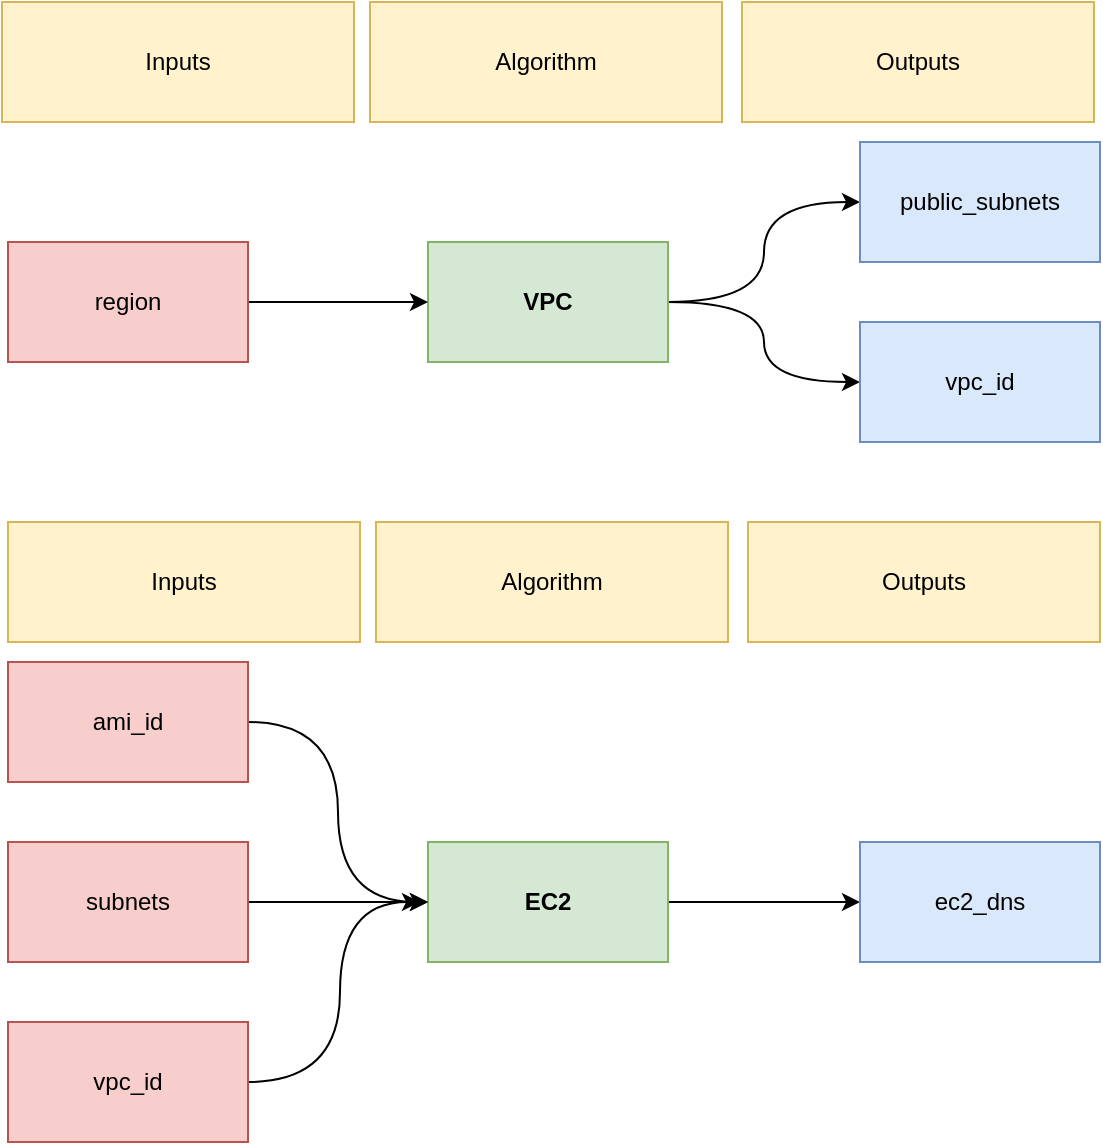 <mxfile version="15.4.0" type="device"><diagram id="TnjFJmiq2F7_s8THVrjF" name="Page-1"><mxGraphModel dx="1422" dy="845" grid="1" gridSize="10" guides="1" tooltips="1" connect="1" arrows="1" fold="1" page="1" pageScale="1" pageWidth="827" pageHeight="1169" math="0" shadow="0"><root><mxCell id="0"/><mxCell id="1" parent="0"/><mxCell id="P090glJGMe1jdLNQ9tEz-7" style="edgeStyle=orthogonalEdgeStyle;rounded=0;orthogonalLoop=1;jettySize=auto;html=1;curved=1;" edge="1" parent="1" source="P090glJGMe1jdLNQ9tEz-3" target="P090glJGMe1jdLNQ9tEz-5"><mxGeometry relative="1" as="geometry"/></mxCell><mxCell id="P090glJGMe1jdLNQ9tEz-18" style="edgeStyle=orthogonalEdgeStyle;curved=1;rounded=0;orthogonalLoop=1;jettySize=auto;html=1;entryX=0;entryY=0.5;entryDx=0;entryDy=0;" edge="1" parent="1" source="P090glJGMe1jdLNQ9tEz-3" target="P090glJGMe1jdLNQ9tEz-17"><mxGeometry relative="1" as="geometry"/></mxCell><mxCell id="P090glJGMe1jdLNQ9tEz-3" value="VPC" style="rounded=0;whiteSpace=wrap;html=1;fillColor=#d5e8d4;strokeColor=#82b366;fontStyle=1" vertex="1" parent="1"><mxGeometry x="343" y="200" width="120" height="60" as="geometry"/></mxCell><mxCell id="P090glJGMe1jdLNQ9tEz-6" style="edgeStyle=orthogonalEdgeStyle;rounded=0;orthogonalLoop=1;jettySize=auto;html=1;entryX=0;entryY=0.5;entryDx=0;entryDy=0;" edge="1" parent="1" source="P090glJGMe1jdLNQ9tEz-4" target="P090glJGMe1jdLNQ9tEz-3"><mxGeometry relative="1" as="geometry"/></mxCell><mxCell id="P090glJGMe1jdLNQ9tEz-4" value="region" style="rounded=0;whiteSpace=wrap;html=1;fillColor=#f8cecc;strokeColor=#b85450;" vertex="1" parent="1"><mxGeometry x="133" y="200" width="120" height="60" as="geometry"/></mxCell><mxCell id="P090glJGMe1jdLNQ9tEz-5" value="public_subnets" style="rounded=0;whiteSpace=wrap;html=1;fillColor=#dae8fc;strokeColor=#6c8ebf;" vertex="1" parent="1"><mxGeometry x="559" y="150" width="120" height="60" as="geometry"/></mxCell><mxCell id="P090glJGMe1jdLNQ9tEz-8" style="edgeStyle=orthogonalEdgeStyle;rounded=0;orthogonalLoop=1;jettySize=auto;html=1;curved=1;" edge="1" parent="1" source="P090glJGMe1jdLNQ9tEz-9" target="P090glJGMe1jdLNQ9tEz-12"><mxGeometry relative="1" as="geometry"/></mxCell><mxCell id="P090glJGMe1jdLNQ9tEz-9" value="EC2" style="rounded=0;whiteSpace=wrap;html=1;fillColor=#d5e8d4;strokeColor=#82b366;fontStyle=1" vertex="1" parent="1"><mxGeometry x="343" y="500" width="120" height="60" as="geometry"/></mxCell><mxCell id="P090glJGMe1jdLNQ9tEz-10" style="edgeStyle=orthogonalEdgeStyle;rounded=0;orthogonalLoop=1;jettySize=auto;html=1;entryX=0;entryY=0.5;entryDx=0;entryDy=0;curved=1;" edge="1" parent="1" source="P090glJGMe1jdLNQ9tEz-11" target="P090glJGMe1jdLNQ9tEz-9"><mxGeometry relative="1" as="geometry"/></mxCell><mxCell id="P090glJGMe1jdLNQ9tEz-11" value="ami_id" style="rounded=0;whiteSpace=wrap;html=1;fillColor=#f8cecc;strokeColor=#b85450;" vertex="1" parent="1"><mxGeometry x="133" y="410" width="120" height="60" as="geometry"/></mxCell><mxCell id="P090glJGMe1jdLNQ9tEz-12" value="ec2_dns" style="rounded=0;whiteSpace=wrap;html=1;fillColor=#dae8fc;strokeColor=#6c8ebf;" vertex="1" parent="1"><mxGeometry x="559" y="500" width="120" height="60" as="geometry"/></mxCell><mxCell id="P090glJGMe1jdLNQ9tEz-15" style="edgeStyle=orthogonalEdgeStyle;curved=1;rounded=0;orthogonalLoop=1;jettySize=auto;html=1;entryX=0;entryY=0.5;entryDx=0;entryDy=0;" edge="1" parent="1" source="P090glJGMe1jdLNQ9tEz-13" target="P090glJGMe1jdLNQ9tEz-9"><mxGeometry relative="1" as="geometry"/></mxCell><mxCell id="P090glJGMe1jdLNQ9tEz-13" value="subnets" style="rounded=0;whiteSpace=wrap;html=1;fillColor=#f8cecc;strokeColor=#b85450;" vertex="1" parent="1"><mxGeometry x="133" y="500" width="120" height="60" as="geometry"/></mxCell><mxCell id="P090glJGMe1jdLNQ9tEz-16" style="edgeStyle=orthogonalEdgeStyle;curved=1;rounded=0;orthogonalLoop=1;jettySize=auto;html=1;" edge="1" parent="1" source="P090glJGMe1jdLNQ9tEz-14"><mxGeometry relative="1" as="geometry"><mxPoint x="339" y="530" as="targetPoint"/><Array as="points"><mxPoint x="299" y="620"/><mxPoint x="299" y="530"/></Array></mxGeometry></mxCell><mxCell id="P090glJGMe1jdLNQ9tEz-14" value="vpc_id" style="rounded=0;whiteSpace=wrap;html=1;fillColor=#f8cecc;strokeColor=#b85450;" vertex="1" parent="1"><mxGeometry x="133" y="590" width="120" height="60" as="geometry"/></mxCell><mxCell id="P090glJGMe1jdLNQ9tEz-17" value="vpc_id" style="rounded=0;whiteSpace=wrap;html=1;fillColor=#dae8fc;strokeColor=#6c8ebf;" vertex="1" parent="1"><mxGeometry x="559" y="240" width="120" height="60" as="geometry"/></mxCell><mxCell id="P090glJGMe1jdLNQ9tEz-19" value="Inputs" style="rounded=0;whiteSpace=wrap;html=1;fillColor=#fff2cc;strokeColor=#d6b656;" vertex="1" parent="1"><mxGeometry x="133" y="340" width="176" height="60" as="geometry"/></mxCell><mxCell id="P090glJGMe1jdLNQ9tEz-20" value="Algorithm" style="rounded=0;whiteSpace=wrap;html=1;fillColor=#fff2cc;strokeColor=#d6b656;" vertex="1" parent="1"><mxGeometry x="317" y="340" width="176" height="60" as="geometry"/></mxCell><mxCell id="P090glJGMe1jdLNQ9tEz-21" value="Outputs" style="rounded=0;whiteSpace=wrap;html=1;fillColor=#fff2cc;strokeColor=#d6b656;" vertex="1" parent="1"><mxGeometry x="503" y="340" width="176" height="60" as="geometry"/></mxCell><mxCell id="P090glJGMe1jdLNQ9tEz-22" value="Inputs" style="rounded=0;whiteSpace=wrap;html=1;fillColor=#fff2cc;strokeColor=#d6b656;" vertex="1" parent="1"><mxGeometry x="130" y="80" width="176" height="60" as="geometry"/></mxCell><mxCell id="P090glJGMe1jdLNQ9tEz-23" value="Algorithm" style="rounded=0;whiteSpace=wrap;html=1;fillColor=#fff2cc;strokeColor=#d6b656;" vertex="1" parent="1"><mxGeometry x="314" y="80" width="176" height="60" as="geometry"/></mxCell><mxCell id="P090glJGMe1jdLNQ9tEz-24" value="Outputs" style="rounded=0;whiteSpace=wrap;html=1;fillColor=#fff2cc;strokeColor=#d6b656;" vertex="1" parent="1"><mxGeometry x="500" y="80" width="176" height="60" as="geometry"/></mxCell></root></mxGraphModel></diagram></mxfile>